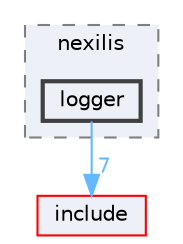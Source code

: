 digraph "src/nexilis/logger"
{
 // LATEX_PDF_SIZE
  bgcolor="transparent";
  edge [fontname=Helvetica,fontsize=10,labelfontname=Helvetica,labelfontsize=10];
  node [fontname=Helvetica,fontsize=10,shape=box,height=0.2,width=0.4];
  compound=true
  subgraph clusterdir_def1bd74e9c2f20ccfd68e90a6fdaaf3 {
    graph [ bgcolor="#edf0f7", pencolor="grey50", label="nexilis", fontname=Helvetica,fontsize=10 style="filled,dashed", URL="dir_def1bd74e9c2f20ccfd68e90a6fdaaf3.html",tooltip=""]
  dir_bff5df2edf5698d39cdc934ab1b8ea37 [label="logger", fillcolor="#edf0f7", color="grey25", style="filled,bold", URL="dir_bff5df2edf5698d39cdc934ab1b8ea37.html",tooltip=""];
  }
  dir_d44c64559bbebec7f509842c48db8b23 [label="include", fillcolor="#edf0f7", color="red", style="filled", URL="dir_d44c64559bbebec7f509842c48db8b23.html",tooltip=""];
  dir_bff5df2edf5698d39cdc934ab1b8ea37->dir_d44c64559bbebec7f509842c48db8b23 [headlabel="7", labeldistance=1.5 headhref="dir_000015_000013.html" href="dir_000015_000013.html" color="steelblue1" fontcolor="steelblue1"];
}
